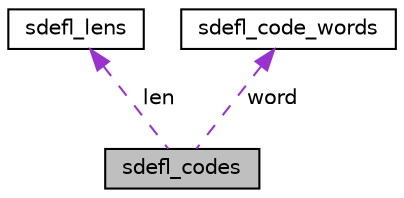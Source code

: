digraph "sdefl_codes"
{
 // LATEX_PDF_SIZE
  edge [fontname="Helvetica",fontsize="10",labelfontname="Helvetica",labelfontsize="10"];
  node [fontname="Helvetica",fontsize="10",shape=record];
  Node1 [label="sdefl_codes",height=0.2,width=0.4,color="black", fillcolor="grey75", style="filled", fontcolor="black",tooltip=" "];
  Node2 -> Node1 [dir="back",color="darkorchid3",fontsize="10",style="dashed",label=" len" ,fontname="Helvetica"];
  Node2 [label="sdefl_lens",height=0.2,width=0.4,color="black", fillcolor="white", style="filled",URL="$structsdefl__lens.html",tooltip=" "];
  Node3 -> Node1 [dir="back",color="darkorchid3",fontsize="10",style="dashed",label=" word" ,fontname="Helvetica"];
  Node3 [label="sdefl_code_words",height=0.2,width=0.4,color="black", fillcolor="white", style="filled",URL="$structsdefl__code__words.html",tooltip=" "];
}
